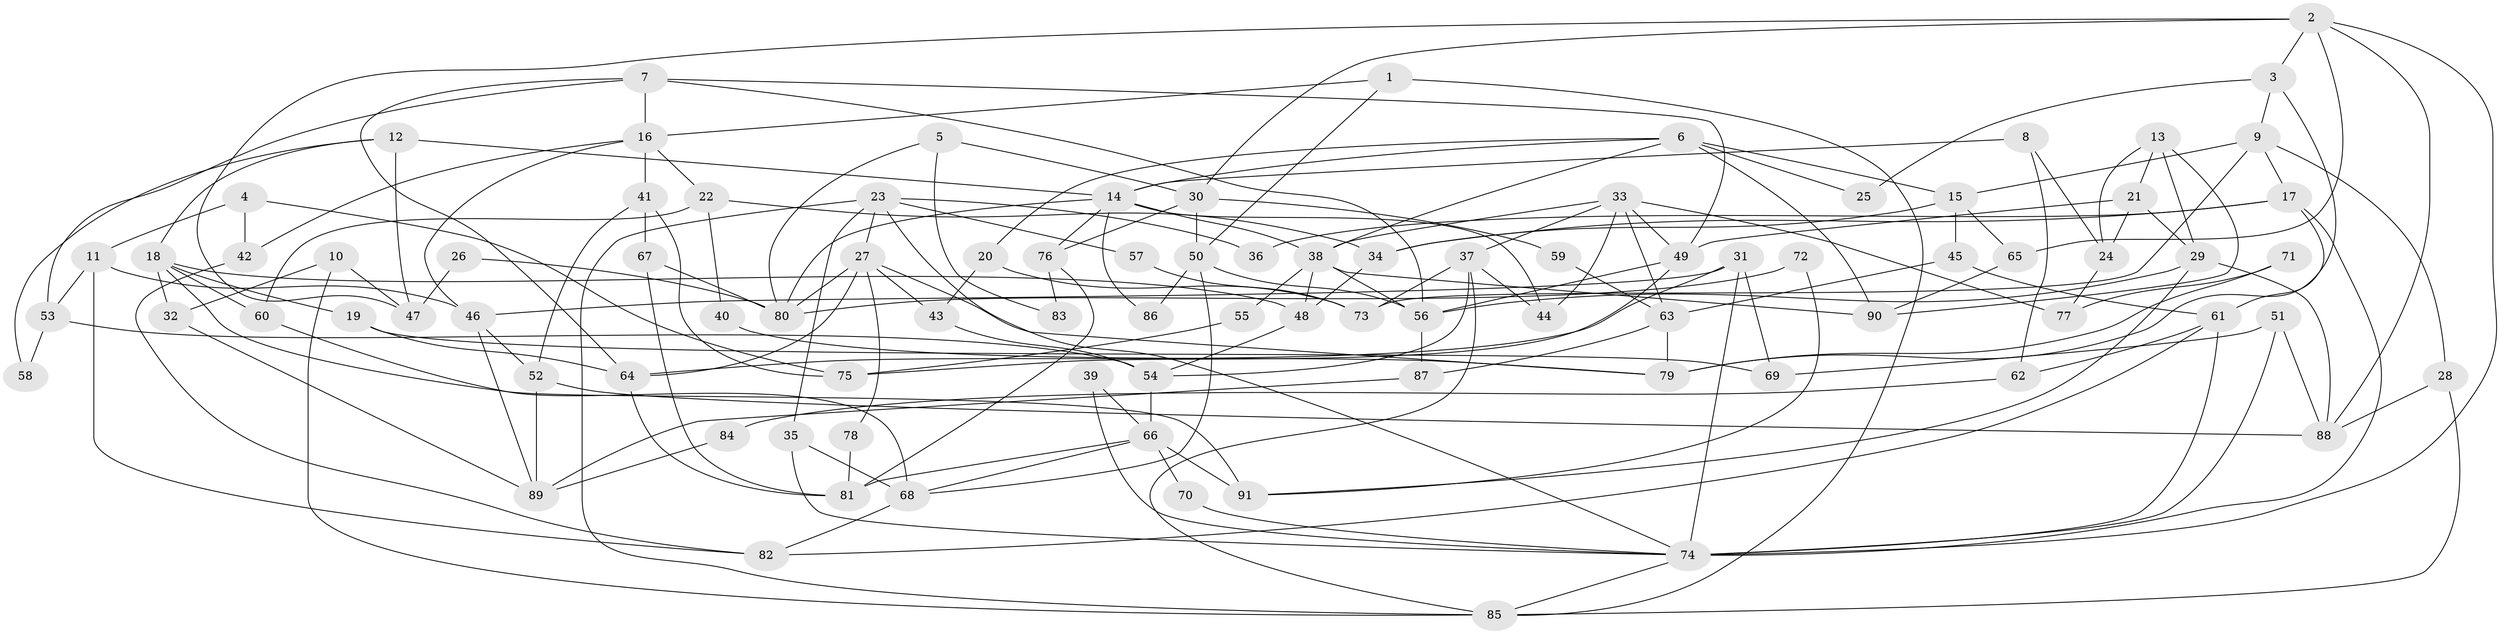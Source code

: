 // Generated by graph-tools (version 1.1) at 2025/11/02/27/25 16:11:23]
// undirected, 91 vertices, 182 edges
graph export_dot {
graph [start="1"]
  node [color=gray90,style=filled];
  1;
  2;
  3;
  4;
  5;
  6;
  7;
  8;
  9;
  10;
  11;
  12;
  13;
  14;
  15;
  16;
  17;
  18;
  19;
  20;
  21;
  22;
  23;
  24;
  25;
  26;
  27;
  28;
  29;
  30;
  31;
  32;
  33;
  34;
  35;
  36;
  37;
  38;
  39;
  40;
  41;
  42;
  43;
  44;
  45;
  46;
  47;
  48;
  49;
  50;
  51;
  52;
  53;
  54;
  55;
  56;
  57;
  58;
  59;
  60;
  61;
  62;
  63;
  64;
  65;
  66;
  67;
  68;
  69;
  70;
  71;
  72;
  73;
  74;
  75;
  76;
  77;
  78;
  79;
  80;
  81;
  82;
  83;
  84;
  85;
  86;
  87;
  88;
  89;
  90;
  91;
  1 -- 50;
  1 -- 85;
  1 -- 16;
  2 -- 88;
  2 -- 3;
  2 -- 30;
  2 -- 47;
  2 -- 65;
  2 -- 74;
  3 -- 79;
  3 -- 9;
  3 -- 25;
  4 -- 11;
  4 -- 42;
  4 -- 75;
  5 -- 30;
  5 -- 80;
  5 -- 83;
  6 -- 90;
  6 -- 38;
  6 -- 14;
  6 -- 15;
  6 -- 20;
  6 -- 25;
  7 -- 16;
  7 -- 64;
  7 -- 49;
  7 -- 53;
  7 -- 56;
  8 -- 24;
  8 -- 14;
  8 -- 62;
  9 -- 15;
  9 -- 17;
  9 -- 28;
  9 -- 73;
  10 -- 85;
  10 -- 47;
  10 -- 32;
  11 -- 53;
  11 -- 46;
  11 -- 82;
  12 -- 18;
  12 -- 14;
  12 -- 47;
  12 -- 58;
  13 -- 90;
  13 -- 29;
  13 -- 21;
  13 -- 24;
  14 -- 38;
  14 -- 44;
  14 -- 76;
  14 -- 80;
  14 -- 86;
  15 -- 34;
  15 -- 45;
  15 -- 65;
  16 -- 41;
  16 -- 22;
  16 -- 42;
  16 -- 46;
  17 -- 61;
  17 -- 74;
  17 -- 34;
  17 -- 36;
  18 -- 32;
  18 -- 48;
  18 -- 19;
  18 -- 60;
  18 -- 91;
  19 -- 69;
  19 -- 64;
  20 -- 73;
  20 -- 43;
  21 -- 29;
  21 -- 24;
  21 -- 49;
  22 -- 34;
  22 -- 40;
  22 -- 60;
  23 -- 74;
  23 -- 35;
  23 -- 27;
  23 -- 36;
  23 -- 57;
  23 -- 85;
  24 -- 77;
  26 -- 47;
  26 -- 80;
  27 -- 64;
  27 -- 43;
  27 -- 78;
  27 -- 79;
  27 -- 80;
  28 -- 85;
  28 -- 88;
  29 -- 56;
  29 -- 91;
  29 -- 88;
  30 -- 50;
  30 -- 59;
  30 -- 76;
  31 -- 46;
  31 -- 64;
  31 -- 69;
  31 -- 74;
  32 -- 89;
  33 -- 44;
  33 -- 49;
  33 -- 37;
  33 -- 38;
  33 -- 63;
  33 -- 77;
  34 -- 48;
  35 -- 68;
  35 -- 74;
  37 -- 85;
  37 -- 44;
  37 -- 54;
  37 -- 73;
  38 -- 56;
  38 -- 48;
  38 -- 55;
  38 -- 90;
  39 -- 66;
  39 -- 74;
  40 -- 79;
  41 -- 75;
  41 -- 52;
  41 -- 67;
  42 -- 82;
  43 -- 54;
  45 -- 61;
  45 -- 63;
  46 -- 52;
  46 -- 89;
  48 -- 54;
  49 -- 56;
  49 -- 75;
  50 -- 68;
  50 -- 56;
  50 -- 86;
  51 -- 74;
  51 -- 88;
  51 -- 69;
  52 -- 88;
  52 -- 89;
  53 -- 54;
  53 -- 58;
  54 -- 66;
  55 -- 75;
  56 -- 87;
  57 -- 73;
  59 -- 63;
  60 -- 68;
  61 -- 82;
  61 -- 74;
  61 -- 62;
  62 -- 84;
  63 -- 79;
  63 -- 87;
  64 -- 81;
  65 -- 90;
  66 -- 81;
  66 -- 68;
  66 -- 70;
  66 -- 91;
  67 -- 80;
  67 -- 81;
  68 -- 82;
  70 -- 74;
  71 -- 77;
  71 -- 79;
  72 -- 80;
  72 -- 91;
  74 -- 85;
  76 -- 81;
  76 -- 83;
  78 -- 81;
  84 -- 89;
  87 -- 89;
}
